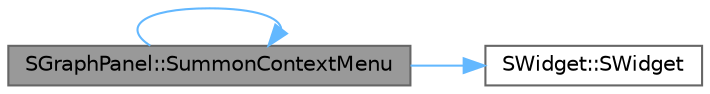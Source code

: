 digraph "SGraphPanel::SummonContextMenu"
{
 // INTERACTIVE_SVG=YES
 // LATEX_PDF_SIZE
  bgcolor="transparent";
  edge [fontname=Helvetica,fontsize=10,labelfontname=Helvetica,labelfontsize=10];
  node [fontname=Helvetica,fontsize=10,shape=box,height=0.2,width=0.4];
  rankdir="LR";
  Node1 [id="Node000001",label="SGraphPanel::SummonContextMenu",height=0.2,width=0.4,color="gray40", fillcolor="grey60", style="filled", fontcolor="black",tooltip=" "];
  Node1 -> Node2 [id="edge1_Node000001_Node000002",color="steelblue1",style="solid",tooltip=" "];
  Node2 [id="Node000002",label="SWidget::SWidget",height=0.2,width=0.4,color="grey40", fillcolor="white", style="filled",URL="$dd/de2/classSWidget.html#a6b119d4135a2b60fd323691774945122",tooltip="Hidden default constructor."];
  Node1 -> Node1 [id="edge2_Node000001_Node000001",color="steelblue1",style="solid",tooltip=" "];
}
